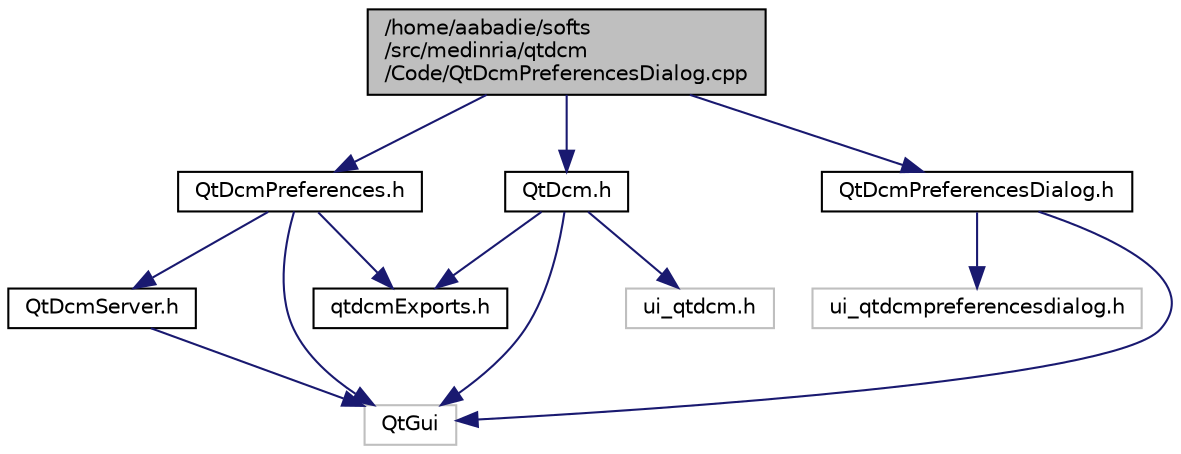digraph "/home/aabadie/softs/src/medinria/qtdcm/Code/QtDcmPreferencesDialog.cpp"
{
  edge [fontname="Helvetica",fontsize="10",labelfontname="Helvetica",labelfontsize="10"];
  node [fontname="Helvetica",fontsize="10",shape=record];
  Node1 [label="/home/aabadie/softs\l/src/medinria/qtdcm\l/Code/QtDcmPreferencesDialog.cpp",height=0.2,width=0.4,color="black", fillcolor="grey75", style="filled" fontcolor="black"];
  Node1 -> Node2 [color="midnightblue",fontsize="10",style="solid",fontname="Helvetica"];
  Node2 [label="QtDcmPreferences.h",height=0.2,width=0.4,color="black", fillcolor="white", style="filled",URL="$QtDcmPreferences_8h.html"];
  Node2 -> Node3 [color="midnightblue",fontsize="10",style="solid",fontname="Helvetica"];
  Node3 [label="qtdcmExports.h",height=0.2,width=0.4,color="black", fillcolor="white", style="filled",URL="$qtdcmExports_8h.html"];
  Node2 -> Node4 [color="midnightblue",fontsize="10",style="solid",fontname="Helvetica"];
  Node4 [label="QtGui",height=0.2,width=0.4,color="grey75", fillcolor="white", style="filled"];
  Node2 -> Node5 [color="midnightblue",fontsize="10",style="solid",fontname="Helvetica"];
  Node5 [label="QtDcmServer.h",height=0.2,width=0.4,color="black", fillcolor="white", style="filled",URL="$QtDcmServer_8h.html"];
  Node5 -> Node4 [color="midnightblue",fontsize="10",style="solid",fontname="Helvetica"];
  Node1 -> Node6 [color="midnightblue",fontsize="10",style="solid",fontname="Helvetica"];
  Node6 [label="QtDcmPreferencesDialog.h",height=0.2,width=0.4,color="black", fillcolor="white", style="filled",URL="$QtDcmPreferencesDialog_8h.html"];
  Node6 -> Node4 [color="midnightblue",fontsize="10",style="solid",fontname="Helvetica"];
  Node6 -> Node7 [color="midnightblue",fontsize="10",style="solid",fontname="Helvetica"];
  Node7 [label="ui_qtdcmpreferencesdialog.h",height=0.2,width=0.4,color="grey75", fillcolor="white", style="filled"];
  Node1 -> Node8 [color="midnightblue",fontsize="10",style="solid",fontname="Helvetica"];
  Node8 [label="QtDcm.h",height=0.2,width=0.4,color="black", fillcolor="white", style="filled",URL="$QtDcm_8h.html"];
  Node8 -> Node3 [color="midnightblue",fontsize="10",style="solid",fontname="Helvetica"];
  Node8 -> Node9 [color="midnightblue",fontsize="10",style="solid",fontname="Helvetica"];
  Node9 [label="ui_qtdcm.h",height=0.2,width=0.4,color="grey75", fillcolor="white", style="filled"];
  Node8 -> Node4 [color="midnightblue",fontsize="10",style="solid",fontname="Helvetica"];
}
